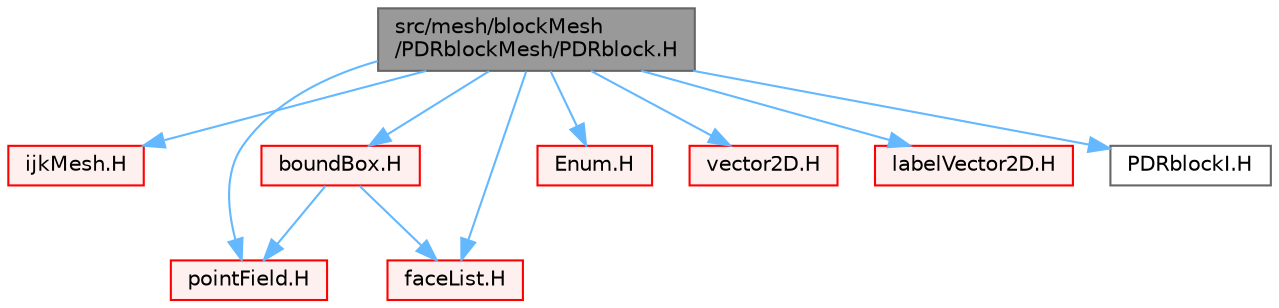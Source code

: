 digraph "src/mesh/blockMesh/PDRblockMesh/PDRblock.H"
{
 // LATEX_PDF_SIZE
  bgcolor="transparent";
  edge [fontname=Helvetica,fontsize=10,labelfontname=Helvetica,labelfontsize=10];
  node [fontname=Helvetica,fontsize=10,shape=box,height=0.2,width=0.4];
  Node1 [id="Node000001",label="src/mesh/blockMesh\l/PDRblockMesh/PDRblock.H",height=0.2,width=0.4,color="gray40", fillcolor="grey60", style="filled", fontcolor="black",tooltip=" "];
  Node1 -> Node2 [id="edge1_Node000001_Node000002",color="steelblue1",style="solid",tooltip=" "];
  Node2 [id="Node000002",label="ijkMesh.H",height=0.2,width=0.4,color="red", fillcolor="#FFF0F0", style="filled",URL="$ijkMesh_8H.html",tooltip=" "];
  Node1 -> Node84 [id="edge2_Node000001_Node000084",color="steelblue1",style="solid",tooltip=" "];
  Node84 [id="Node000084",label="boundBox.H",height=0.2,width=0.4,color="red", fillcolor="#FFF0F0", style="filled",URL="$boundBox_8H.html",tooltip=" "];
  Node84 -> Node85 [id="edge3_Node000084_Node000085",color="steelblue1",style="solid",tooltip=" "];
  Node85 [id="Node000085",label="pointField.H",height=0.2,width=0.4,color="red", fillcolor="#FFF0F0", style="filled",URL="$pointField_8H.html",tooltip=" "];
  Node84 -> Node199 [id="edge4_Node000084_Node000199",color="steelblue1",style="solid",tooltip=" "];
  Node199 [id="Node000199",label="faceList.H",height=0.2,width=0.4,color="red", fillcolor="#FFF0F0", style="filled",URL="$faceList_8H.html",tooltip=" "];
  Node1 -> Node85 [id="edge5_Node000001_Node000085",color="steelblue1",style="solid",tooltip=" "];
  Node1 -> Node199 [id="edge6_Node000001_Node000199",color="steelblue1",style="solid",tooltip=" "];
  Node1 -> Node141 [id="edge7_Node000001_Node000141",color="steelblue1",style="solid",tooltip=" "];
  Node141 [id="Node000141",label="Enum.H",height=0.2,width=0.4,color="red", fillcolor="#FFF0F0", style="filled",URL="$Enum_8H.html",tooltip=" "];
  Node1 -> Node205 [id="edge8_Node000001_Node000205",color="steelblue1",style="solid",tooltip=" "];
  Node205 [id="Node000205",label="vector2D.H",height=0.2,width=0.4,color="red", fillcolor="#FFF0F0", style="filled",URL="$vector2D_8H.html",tooltip=" "];
  Node1 -> Node221 [id="edge9_Node000001_Node000221",color="steelblue1",style="solid",tooltip=" "];
  Node221 [id="Node000221",label="labelVector2D.H",height=0.2,width=0.4,color="red", fillcolor="#FFF0F0", style="filled",URL="$labelVector2D_8H.html",tooltip=" "];
  Node1 -> Node222 [id="edge10_Node000001_Node000222",color="steelblue1",style="solid",tooltip=" "];
  Node222 [id="Node000222",label="PDRblockI.H",height=0.2,width=0.4,color="grey40", fillcolor="white", style="filled",URL="$PDRblockI_8H.html",tooltip=" "];
}
